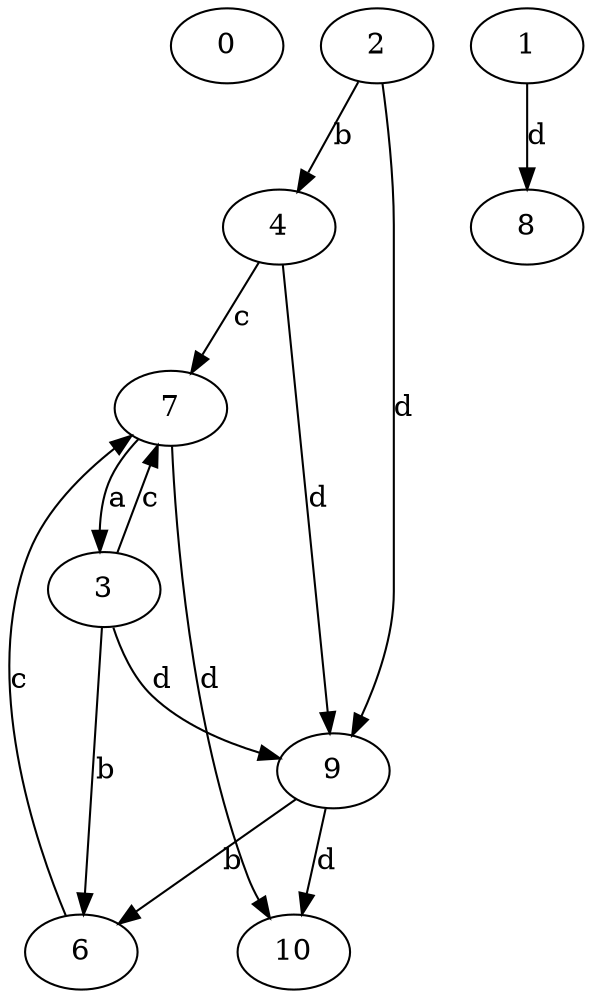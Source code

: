 strict digraph  {
0;
2;
3;
4;
6;
7;
8;
9;
10;
1;
2 -> 4  [label=b];
2 -> 9  [label=d];
3 -> 6  [label=b];
3 -> 7  [label=c];
3 -> 9  [label=d];
4 -> 7  [label=c];
4 -> 9  [label=d];
6 -> 7  [label=c];
7 -> 3  [label=a];
7 -> 10  [label=d];
9 -> 6  [label=b];
9 -> 10  [label=d];
1 -> 8  [label=d];
}
